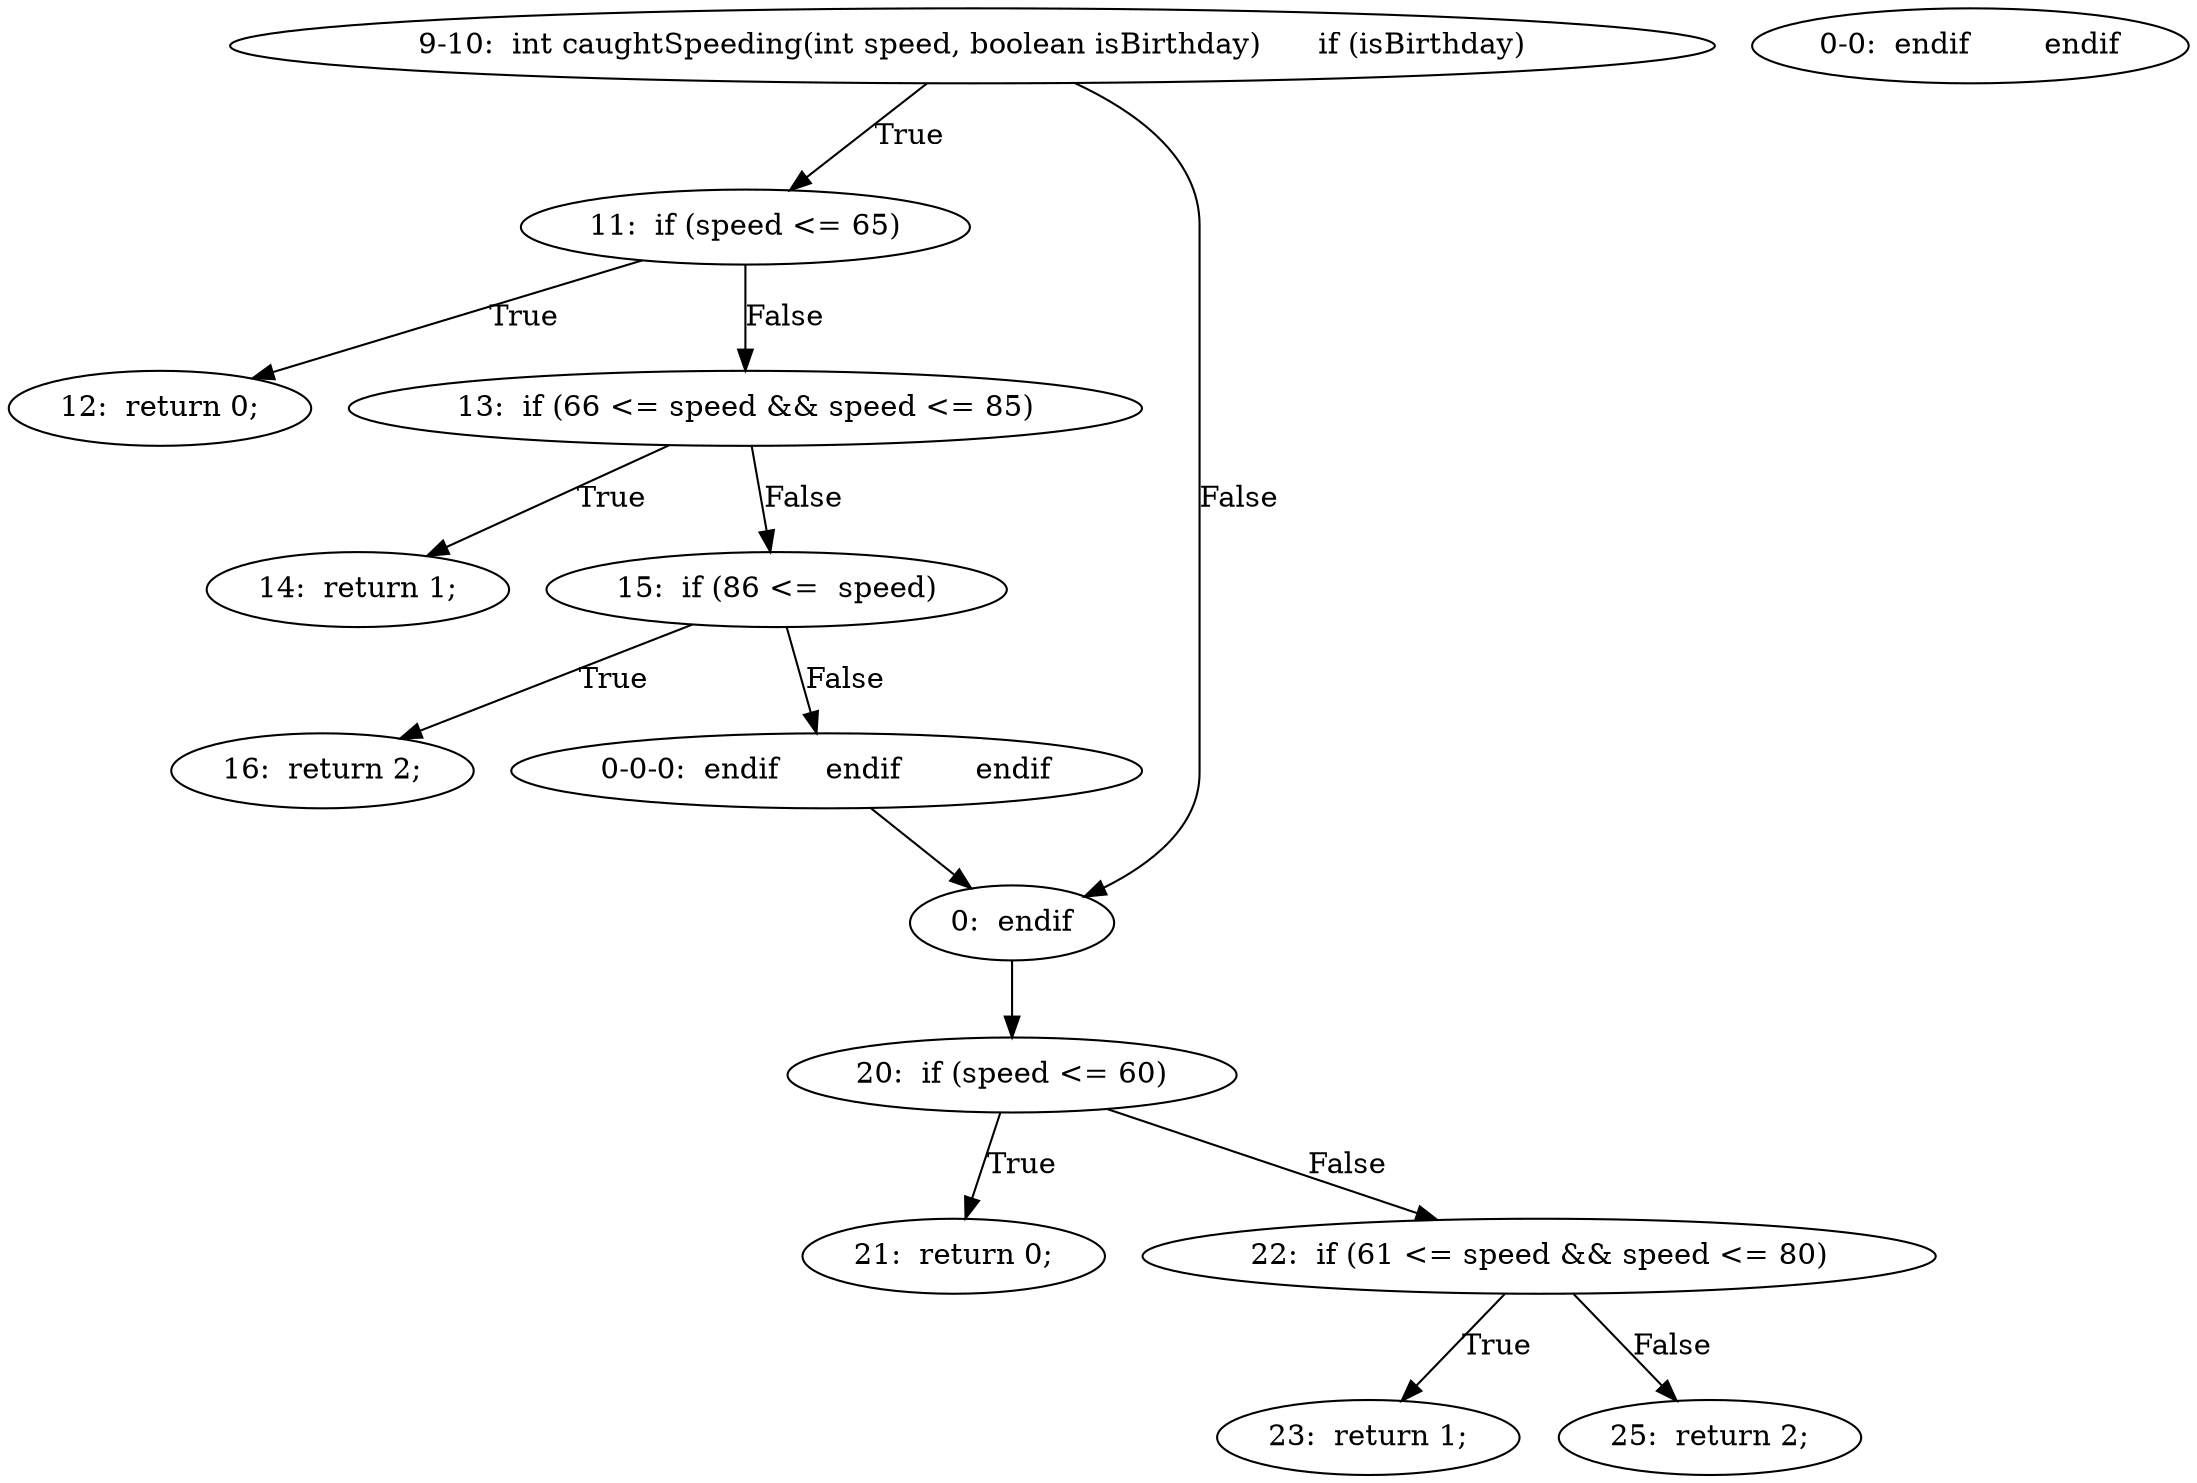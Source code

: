 digraph result_test { 
// graph-vertices
  a1  [label="9-10:  int caughtSpeeding(int speed, boolean isBirthday)	if (isBirthday)"]; 
  2  [label="11:  if (speed <= 65)"]; 
  3  [label="12:  return 0;"]; 
  5  [label="13:  if (66 <= speed && speed <= 85)"]; 
  6  [label="14:  return 1;"]; 
  8  [label="15:  if (86 <=  speed)"]; 
  9  [label="16:  return 2;"]; 
  11  [label="0:  endif"]; 
  a3  [label="0-0-0:  endif	endif	endif"]; 
  12  [label="20:  if (speed <= 60)"]; 
  13  [label="21:  return 0;"]; 
  15  [label="22:  if (61 <= speed && speed <= 80)"]; 
  16  [label="23:  return 1;"]; 
  18  [label="25:  return 2;"]; 
  a4  [label="0-0:  endif	endif"]; 
// graph-edges
  a1 -> 2  [label="True"]; 
  2 -> 3  [label="True"]; 
  2 -> 5  [label="False"]; 
  5 -> 6  [label="True"]; 
  5 -> 8  [label="False"]; 
  8 -> 9  [label="True"]; 
  8 -> a3  [label="False"]; 
  a3 -> 11;
  a1 -> 11  [label="False"]; 
  11 -> 12;
  12 -> 13  [label="True"]; 
  12 -> 15  [label="False"]; 
  15 -> 16  [label="True"]; 
  15 -> 18  [label="False"]; 
}